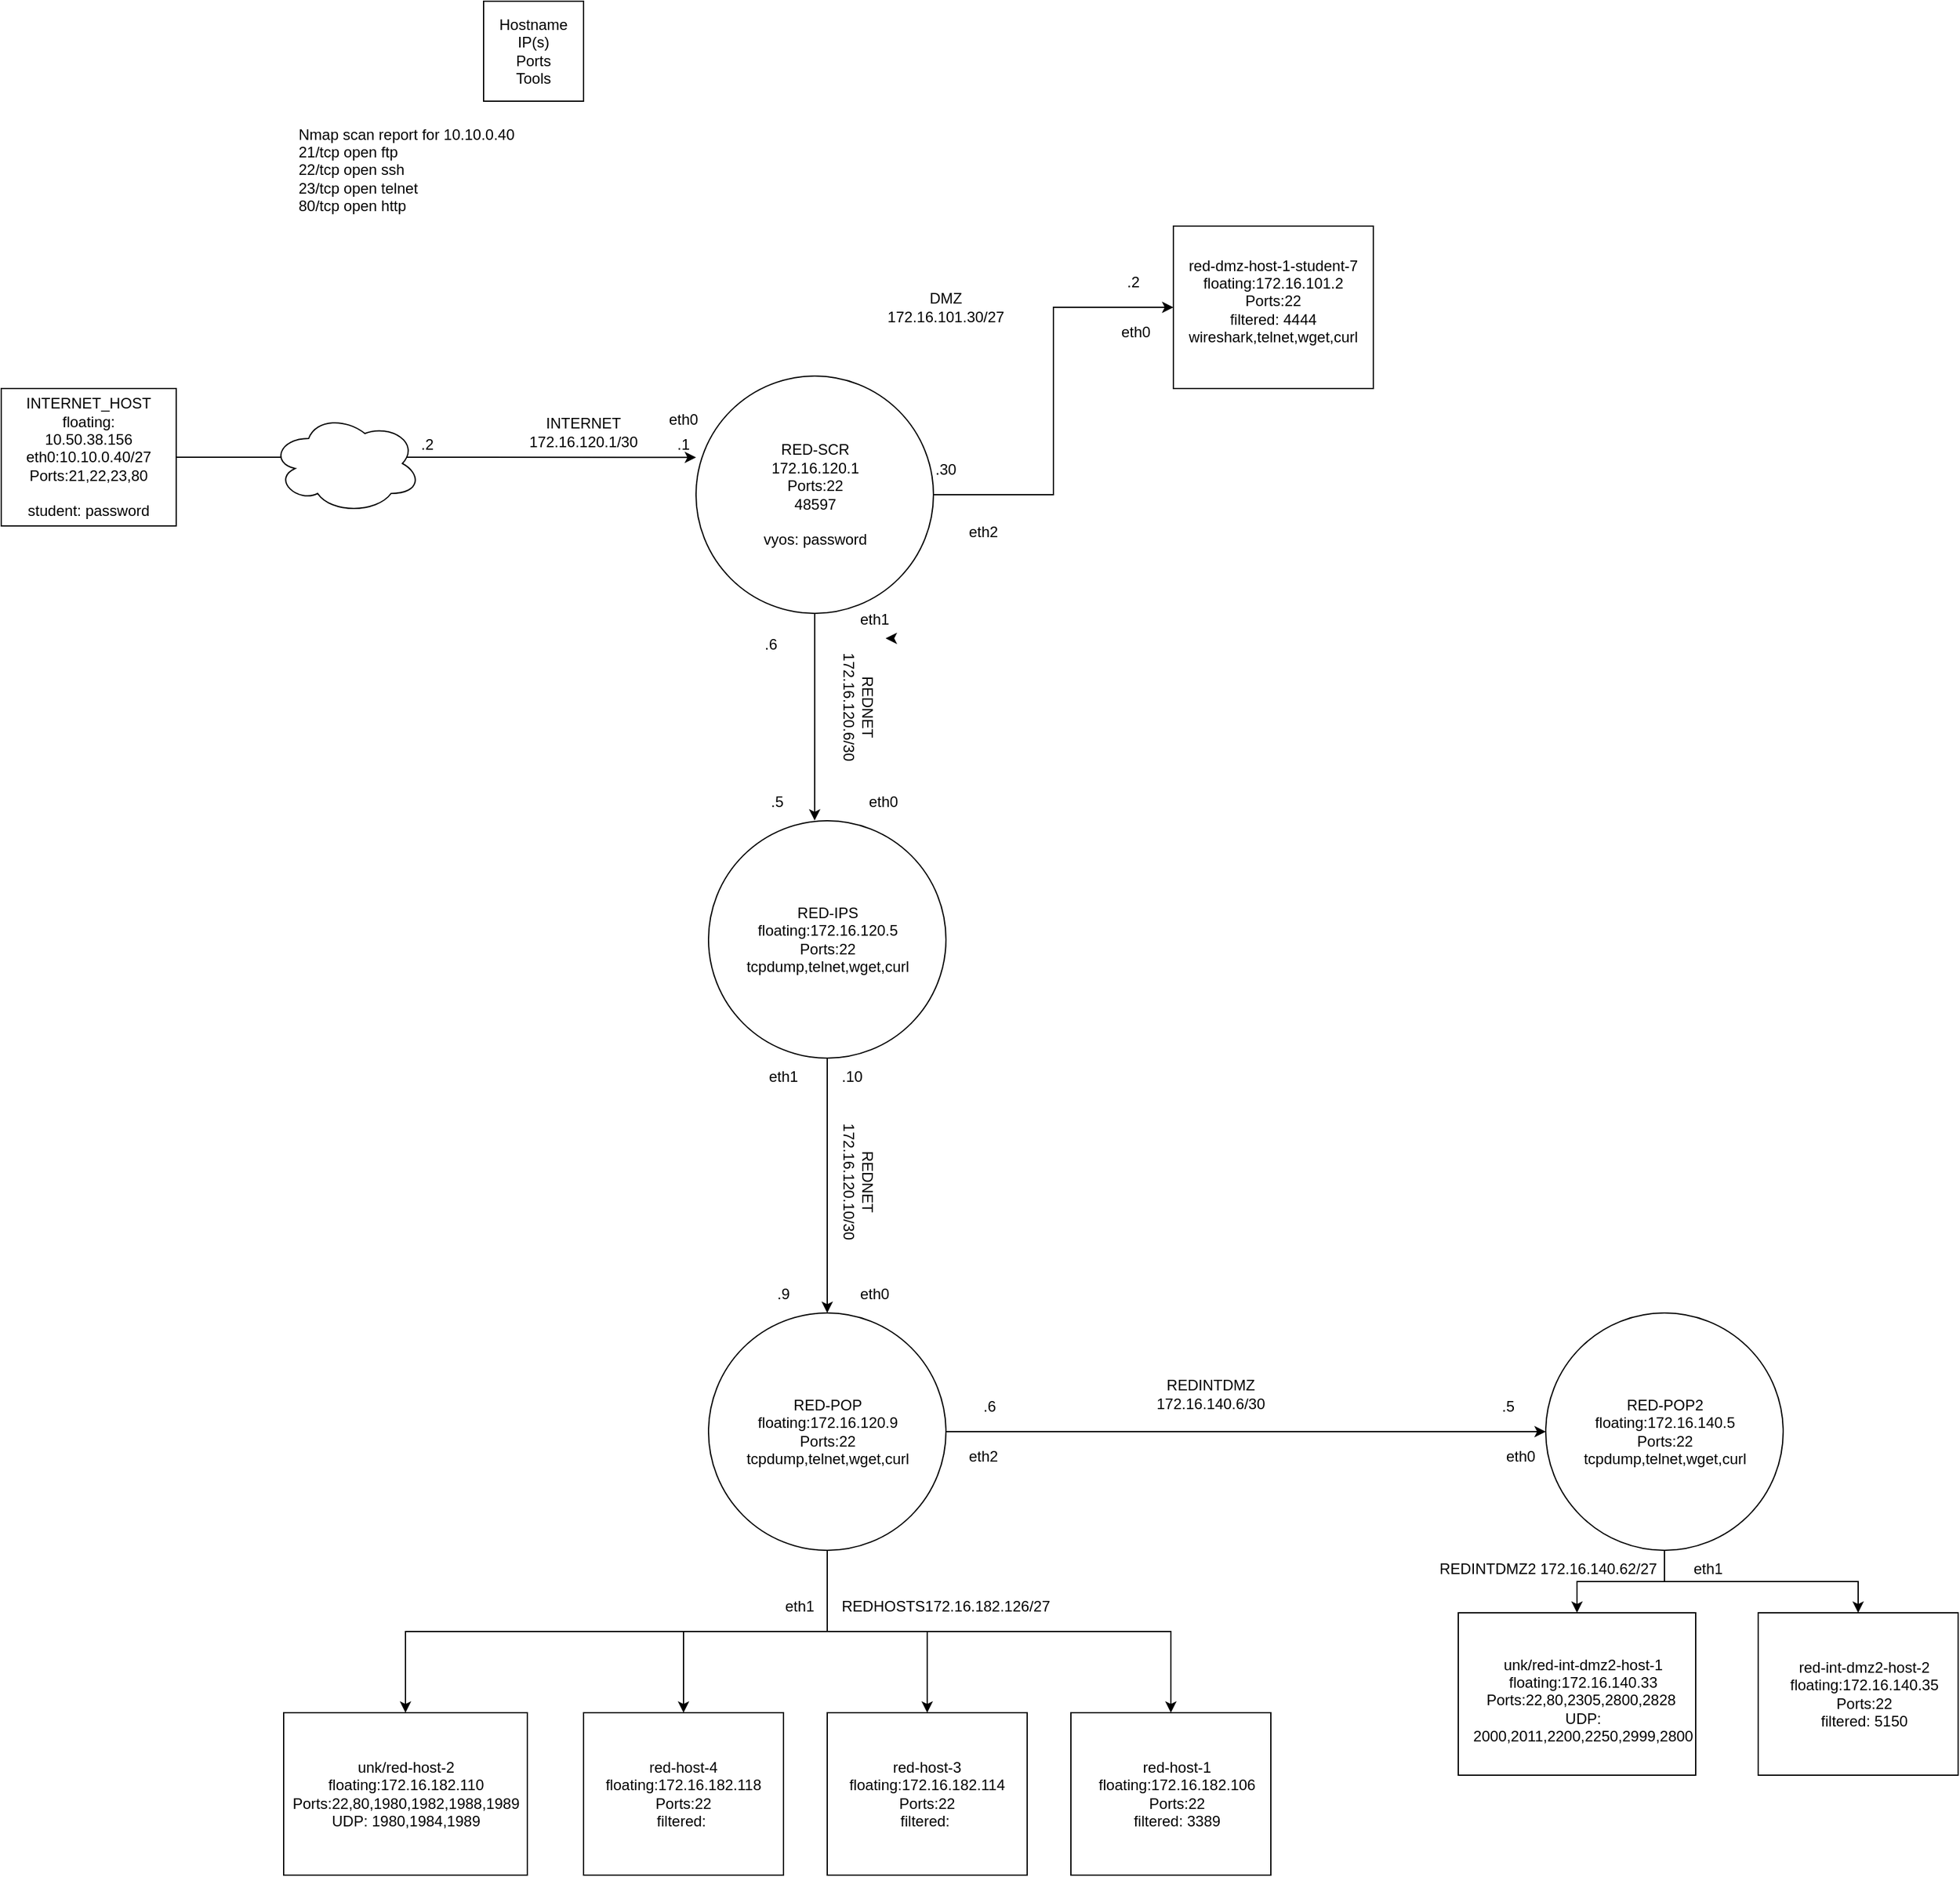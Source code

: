<mxfile version="21.2.9" type="github" pages="2">
  <diagram name="Page-1" id="II3oAv3QAPUns39J6fh4">
    <mxGraphModel dx="1762" dy="1207" grid="1" gridSize="10" guides="1" tooltips="1" connect="1" arrows="1" fold="1" page="0" pageScale="1" pageWidth="850" pageHeight="1100" math="0" shadow="0">
      <root>
        <mxCell id="0" />
        <mxCell id="1" parent="0" />
        <mxCell id="FpOgpomaCXOTA1-fPbon-28" style="edgeStyle=orthogonalEdgeStyle;rounded=0;orthogonalLoop=1;jettySize=auto;html=1;exitX=1;exitY=0.5;exitDx=0;exitDy=0;entryX=0;entryY=0.343;entryDx=0;entryDy=0;entryPerimeter=0;" parent="1" source="FpOgpomaCXOTA1-fPbon-1" target="FpOgpomaCXOTA1-fPbon-13" edge="1">
          <mxGeometry relative="1" as="geometry" />
        </mxCell>
        <mxCell id="FpOgpomaCXOTA1-fPbon-1" value="" style="rounded=0;whiteSpace=wrap;html=1;" parent="1" vertex="1">
          <mxGeometry x="-346" y="190" width="140" height="110" as="geometry" />
        </mxCell>
        <mxCell id="FpOgpomaCXOTA1-fPbon-2" value="INTERNET_HOST&lt;br&gt;floating: 10.50.38.156&lt;br&gt;eth0:10.10.0.40/27&lt;br&gt;Ports:21,22,23,80&lt;br&gt;&lt;br&gt;student: password" style="text;html=1;strokeColor=none;fillColor=none;align=center;verticalAlign=middle;whiteSpace=wrap;rounded=0;" parent="1" vertex="1">
          <mxGeometry x="-306" y="230" width="60" height="30" as="geometry" />
        </mxCell>
        <mxCell id="FpOgpomaCXOTA1-fPbon-4" value="Nmap scan report for 10.10.0.40&lt;br&gt;21/tcp open ftp&lt;br&gt;22/tcp open ssh&lt;br&gt;23/tcp open telnet&lt;br&gt;&lt;div style=&quot;&quot;&gt;&lt;span style=&quot;background-color: initial;&quot;&gt;80/tcp open http&lt;/span&gt;&lt;/div&gt;" style="text;html=1;strokeColor=none;fillColor=none;align=left;verticalAlign=middle;whiteSpace=wrap;rounded=0;" parent="1" vertex="1">
          <mxGeometry x="-110" y="-50" width="210" height="130" as="geometry" />
        </mxCell>
        <mxCell id="FpOgpomaCXOTA1-fPbon-8" style="edgeStyle=orthogonalEdgeStyle;rounded=0;orthogonalLoop=1;jettySize=auto;html=1;exitX=0;exitY=0.5;exitDx=0;exitDy=0;entryX=0;entryY=0.25;entryDx=0;entryDy=0;" parent="1" source="FpOgpomaCXOTA1-fPbon-6" target="FpOgpomaCXOTA1-fPbon-7" edge="1">
          <mxGeometry relative="1" as="geometry" />
        </mxCell>
        <mxCell id="FpOgpomaCXOTA1-fPbon-6" value="" style="whiteSpace=wrap;html=1;aspect=fixed;" parent="1" vertex="1">
          <mxGeometry x="40" y="-120" width="80" height="80" as="geometry" />
        </mxCell>
        <mxCell id="FpOgpomaCXOTA1-fPbon-7" value="Hostname&lt;br&gt;IP(s)&lt;br&gt;Ports&lt;br&gt;Tools" style="text;html=1;strokeColor=none;fillColor=none;align=center;verticalAlign=middle;whiteSpace=wrap;rounded=0;" parent="1" vertex="1">
          <mxGeometry x="50" y="-95" width="60" height="30" as="geometry" />
        </mxCell>
        <mxCell id="FpOgpomaCXOTA1-fPbon-17" style="edgeStyle=orthogonalEdgeStyle;rounded=0;orthogonalLoop=1;jettySize=auto;html=1;entryX=0;entryY=0.5;entryDx=0;entryDy=0;" parent="1" source="FpOgpomaCXOTA1-fPbon-13" target="FpOgpomaCXOTA1-fPbon-15" edge="1">
          <mxGeometry relative="1" as="geometry" />
        </mxCell>
        <mxCell id="FpOgpomaCXOTA1-fPbon-65" style="edgeStyle=orthogonalEdgeStyle;rounded=0;orthogonalLoop=1;jettySize=auto;html=1;entryX=0.447;entryY=-0.001;entryDx=0;entryDy=0;entryPerimeter=0;" parent="1" source="FpOgpomaCXOTA1-fPbon-13" target="FpOgpomaCXOTA1-fPbon-23" edge="1">
          <mxGeometry relative="1" as="geometry" />
        </mxCell>
        <mxCell id="FpOgpomaCXOTA1-fPbon-13" value="" style="ellipse;whiteSpace=wrap;html=1;aspect=fixed;" parent="1" vertex="1">
          <mxGeometry x="210" y="180" width="190" height="190" as="geometry" />
        </mxCell>
        <mxCell id="FpOgpomaCXOTA1-fPbon-14" value="RED-SCR&lt;br&gt;172.16.120.1&lt;br&gt;Ports:22&lt;br&gt;48597&lt;br&gt;&lt;br&gt;vyos: password" style="text;html=1;strokeColor=none;fillColor=none;align=center;verticalAlign=middle;whiteSpace=wrap;rounded=0;" parent="1" vertex="1">
          <mxGeometry x="262.5" y="225" width="85" height="100" as="geometry" />
        </mxCell>
        <mxCell id="FpOgpomaCXOTA1-fPbon-15" value="" style="rounded=0;whiteSpace=wrap;html=1;" parent="1" vertex="1">
          <mxGeometry x="592" y="60" width="160" height="130" as="geometry" />
        </mxCell>
        <mxCell id="FpOgpomaCXOTA1-fPbon-16" value="red-dmz-host-1-student-7&lt;br&gt;floating:172.16.101.2&lt;br&gt;Ports:22&lt;br&gt;filtered: 4444&lt;br&gt;wireshark,telnet,wget,curl" style="text;html=1;strokeColor=none;fillColor=none;align=center;verticalAlign=middle;whiteSpace=wrap;rounded=0;" parent="1" vertex="1">
          <mxGeometry x="637" y="100" width="70" height="40" as="geometry" />
        </mxCell>
        <mxCell id="FpOgpomaCXOTA1-fPbon-25" style="edgeStyle=orthogonalEdgeStyle;rounded=0;orthogonalLoop=1;jettySize=auto;html=1;exitX=0.5;exitY=1;exitDx=0;exitDy=0;" parent="1" source="FpOgpomaCXOTA1-fPbon-23" target="FpOgpomaCXOTA1-fPbon-26" edge="1">
          <mxGeometry relative="1" as="geometry">
            <mxPoint x="315" y="806" as="targetPoint" />
          </mxGeometry>
        </mxCell>
        <mxCell id="FpOgpomaCXOTA1-fPbon-23" value="" style="ellipse;whiteSpace=wrap;html=1;aspect=fixed;" parent="1" vertex="1">
          <mxGeometry x="220" y="536" width="190" height="190" as="geometry" />
        </mxCell>
        <mxCell id="FpOgpomaCXOTA1-fPbon-24" value="RED-IPS&lt;br&gt;floating:172.16.120.5&lt;br&gt;Ports:22&lt;br&gt;tcpdump,telnet,wget,curl" style="text;html=1;strokeColor=none;fillColor=none;align=center;verticalAlign=middle;whiteSpace=wrap;rounded=0;" parent="1" vertex="1">
          <mxGeometry x="272.5" y="581" width="85" height="100" as="geometry" />
        </mxCell>
        <mxCell id="FpOgpomaCXOTA1-fPbon-48" style="edgeStyle=orthogonalEdgeStyle;rounded=0;orthogonalLoop=1;jettySize=auto;html=1;exitX=1;exitY=0.5;exitDx=0;exitDy=0;entryX=0;entryY=0.5;entryDx=0;entryDy=0;" parent="1" source="FpOgpomaCXOTA1-fPbon-26" target="FpOgpomaCXOTA1-fPbon-49" edge="1">
          <mxGeometry relative="1" as="geometry">
            <mxPoint x="760" y="1025.211" as="targetPoint" />
          </mxGeometry>
        </mxCell>
        <mxCell id="FpOgpomaCXOTA1-fPbon-55" style="edgeStyle=orthogonalEdgeStyle;rounded=0;orthogonalLoop=1;jettySize=auto;html=1;exitX=0.5;exitY=1;exitDx=0;exitDy=0;entryX=0.5;entryY=0;entryDx=0;entryDy=0;" parent="1" source="FpOgpomaCXOTA1-fPbon-26" target="FpOgpomaCXOTA1-fPbon-31" edge="1">
          <mxGeometry relative="1" as="geometry" />
        </mxCell>
        <mxCell id="FpOgpomaCXOTA1-fPbon-56" style="edgeStyle=orthogonalEdgeStyle;rounded=0;orthogonalLoop=1;jettySize=auto;html=1;exitX=0.5;exitY=1;exitDx=0;exitDy=0;entryX=0.5;entryY=0;entryDx=0;entryDy=0;" parent="1" source="FpOgpomaCXOTA1-fPbon-26" target="FpOgpomaCXOTA1-fPbon-29" edge="1">
          <mxGeometry relative="1" as="geometry" />
        </mxCell>
        <mxCell id="FpOgpomaCXOTA1-fPbon-57" style="edgeStyle=orthogonalEdgeStyle;rounded=0;orthogonalLoop=1;jettySize=auto;html=1;exitX=0.5;exitY=1;exitDx=0;exitDy=0;entryX=0.5;entryY=0;entryDx=0;entryDy=0;" parent="1" source="FpOgpomaCXOTA1-fPbon-26" target="FpOgpomaCXOTA1-fPbon-33" edge="1">
          <mxGeometry relative="1" as="geometry" />
        </mxCell>
        <mxCell id="FpOgpomaCXOTA1-fPbon-58" style="edgeStyle=orthogonalEdgeStyle;rounded=0;orthogonalLoop=1;jettySize=auto;html=1;exitX=0.5;exitY=1;exitDx=0;exitDy=0;" parent="1" source="FpOgpomaCXOTA1-fPbon-26" target="FpOgpomaCXOTA1-fPbon-35" edge="1">
          <mxGeometry relative="1" as="geometry" />
        </mxCell>
        <mxCell id="FpOgpomaCXOTA1-fPbon-26" value="" style="ellipse;whiteSpace=wrap;html=1;aspect=fixed;" parent="1" vertex="1">
          <mxGeometry x="220" y="930" width="190" height="190" as="geometry" />
        </mxCell>
        <mxCell id="FpOgpomaCXOTA1-fPbon-27" value="RED-POP&lt;br&gt;floating:172.16.120.9&lt;br&gt;Ports:22&lt;br&gt;tcpdump,telnet,wget,curl" style="text;html=1;strokeColor=none;fillColor=none;align=center;verticalAlign=middle;whiteSpace=wrap;rounded=0;" parent="1" vertex="1">
          <mxGeometry x="272.5" y="975" width="85" height="100" as="geometry" />
        </mxCell>
        <mxCell id="FpOgpomaCXOTA1-fPbon-29" value="" style="rounded=0;whiteSpace=wrap;html=1;" parent="1" vertex="1">
          <mxGeometry x="-120" y="1250" width="195" height="130" as="geometry" />
        </mxCell>
        <mxCell id="FpOgpomaCXOTA1-fPbon-30" value="unk/red-host-2&lt;br&gt;floating:172.16.182.110&lt;br&gt;Ports:22,80,1980,1982,1988,1989&lt;br&gt;UDP: 1980,1984,1989" style="text;html=1;strokeColor=none;fillColor=none;align=center;verticalAlign=middle;whiteSpace=wrap;rounded=0;" parent="1" vertex="1">
          <mxGeometry x="-97.5" y="1265" width="150" height="100" as="geometry" />
        </mxCell>
        <mxCell id="FpOgpomaCXOTA1-fPbon-31" value="" style="rounded=0;whiteSpace=wrap;html=1;" parent="1" vertex="1">
          <mxGeometry x="120" y="1250" width="160" height="130" as="geometry" />
        </mxCell>
        <mxCell id="FpOgpomaCXOTA1-fPbon-33" value="" style="rounded=0;whiteSpace=wrap;html=1;" parent="1" vertex="1">
          <mxGeometry x="315" y="1250" width="160" height="130" as="geometry" />
        </mxCell>
        <mxCell id="FpOgpomaCXOTA1-fPbon-35" value="" style="rounded=0;whiteSpace=wrap;html=1;" parent="1" vertex="1">
          <mxGeometry x="510" y="1250" width="160" height="130" as="geometry" />
        </mxCell>
        <mxCell id="FpOgpomaCXOTA1-fPbon-38" value="red-host-4&lt;br&gt;floating:172.16.182.118&lt;br&gt;Ports:22&lt;br&gt;filtered:&amp;nbsp;" style="text;html=1;strokeColor=none;fillColor=none;align=center;verticalAlign=middle;whiteSpace=wrap;rounded=0;" parent="1" vertex="1">
          <mxGeometry x="155" y="1280" width="90" height="70" as="geometry" />
        </mxCell>
        <mxCell id="FpOgpomaCXOTA1-fPbon-39" value="red-host-3&lt;br&gt;floating:172.16.182.114&lt;br&gt;Ports:22&lt;br&gt;filtered:&amp;nbsp;" style="text;html=1;strokeColor=none;fillColor=none;align=center;verticalAlign=middle;whiteSpace=wrap;rounded=0;" parent="1" vertex="1">
          <mxGeometry x="350" y="1280" width="90" height="70" as="geometry" />
        </mxCell>
        <mxCell id="FpOgpomaCXOTA1-fPbon-40" value="red-host-1&lt;br&gt;floating:172.16.182.106&lt;br&gt;Ports:22&lt;br&gt;filtered: 3389" style="text;html=1;strokeColor=none;fillColor=none;align=center;verticalAlign=middle;whiteSpace=wrap;rounded=0;" parent="1" vertex="1">
          <mxGeometry x="550" y="1280" width="90" height="70" as="geometry" />
        </mxCell>
        <mxCell id="FpOgpomaCXOTA1-fPbon-63" style="edgeStyle=orthogonalEdgeStyle;rounded=0;orthogonalLoop=1;jettySize=auto;html=1;exitX=0.5;exitY=1;exitDx=0;exitDy=0;entryX=0.5;entryY=0;entryDx=0;entryDy=0;" parent="1" source="FpOgpomaCXOTA1-fPbon-49" target="FpOgpomaCXOTA1-fPbon-59" edge="1">
          <mxGeometry relative="1" as="geometry" />
        </mxCell>
        <mxCell id="FpOgpomaCXOTA1-fPbon-64" style="edgeStyle=orthogonalEdgeStyle;rounded=0;orthogonalLoop=1;jettySize=auto;html=1;exitX=0.5;exitY=1;exitDx=0;exitDy=0;" parent="1" source="FpOgpomaCXOTA1-fPbon-49" target="FpOgpomaCXOTA1-fPbon-61" edge="1">
          <mxGeometry relative="1" as="geometry" />
        </mxCell>
        <mxCell id="FpOgpomaCXOTA1-fPbon-49" value="" style="ellipse;whiteSpace=wrap;html=1;aspect=fixed;" parent="1" vertex="1">
          <mxGeometry x="890" y="930" width="190" height="190" as="geometry" />
        </mxCell>
        <mxCell id="FpOgpomaCXOTA1-fPbon-50" value="RED-POP2&lt;br&gt;floating:172.16.140.5&lt;br&gt;Ports:22&lt;br&gt;tcpdump,telnet,wget,curl" style="text;html=1;strokeColor=none;fillColor=none;align=center;verticalAlign=middle;whiteSpace=wrap;rounded=0;" parent="1" vertex="1">
          <mxGeometry x="942.5" y="975" width="85" height="100" as="geometry" />
        </mxCell>
        <mxCell id="FpOgpomaCXOTA1-fPbon-59" value="" style="rounded=0;whiteSpace=wrap;html=1;" parent="1" vertex="1">
          <mxGeometry x="820" y="1170" width="190" height="130" as="geometry" />
        </mxCell>
        <mxCell id="FpOgpomaCXOTA1-fPbon-60" value="unk/red-int-dmz2-host-1&lt;br&gt;floating:172.16.140.33&lt;br&gt;Ports:22,80,2305,2800,2828&amp;nbsp;&lt;br&gt;UDP: 2000,2011,2200,2250,2999,2800" style="text;html=1;strokeColor=none;fillColor=none;align=center;verticalAlign=middle;whiteSpace=wrap;rounded=0;" parent="1" vertex="1">
          <mxGeometry x="870" y="1200" width="100" height="80" as="geometry" />
        </mxCell>
        <mxCell id="FpOgpomaCXOTA1-fPbon-61" value="" style="rounded=0;whiteSpace=wrap;html=1;" parent="1" vertex="1">
          <mxGeometry x="1060" y="1170" width="160" height="130" as="geometry" />
        </mxCell>
        <mxCell id="FpOgpomaCXOTA1-fPbon-62" value="red-int-dmz2-host-2&lt;br&gt;floating:172.16.140.35&lt;br&gt;Ports:22&lt;br&gt;filtered: 5150" style="text;html=1;strokeColor=none;fillColor=none;align=center;verticalAlign=middle;whiteSpace=wrap;rounded=0;" parent="1" vertex="1">
          <mxGeometry x="1100" y="1200" width="90" height="70" as="geometry" />
        </mxCell>
        <mxCell id="FpOgpomaCXOTA1-fPbon-67" value="INTERNET&lt;br&gt;172.16.120.1/30" style="text;html=1;strokeColor=none;fillColor=none;align=center;verticalAlign=middle;whiteSpace=wrap;rounded=0;" parent="1" vertex="1">
          <mxGeometry x="90" y="210" width="60" height="30" as="geometry" />
        </mxCell>
        <mxCell id="FpOgpomaCXOTA1-fPbon-68" value="REDNET&lt;br&gt;172.16.120.6/30" style="text;html=1;strokeColor=none;fillColor=none;align=center;verticalAlign=middle;whiteSpace=wrap;rounded=0;rotation=90;" parent="1" vertex="1">
          <mxGeometry x="310" y="430" width="60" height="30" as="geometry" />
        </mxCell>
        <mxCell id="FpOgpomaCXOTA1-fPbon-69" value="eth0" style="text;html=1;strokeColor=none;fillColor=none;align=center;verticalAlign=middle;whiteSpace=wrap;rounded=0;" parent="1" vertex="1">
          <mxGeometry x="170" y="200" width="60" height="30" as="geometry" />
        </mxCell>
        <mxCell id="FpOgpomaCXOTA1-fPbon-70" value="eth1" style="text;html=1;strokeColor=none;fillColor=none;align=center;verticalAlign=middle;whiteSpace=wrap;rounded=0;rotation=0;" parent="1" vertex="1">
          <mxGeometry x="322.5" y="360" width="60" height="30" as="geometry" />
        </mxCell>
        <mxCell id="FpOgpomaCXOTA1-fPbon-71" value="eth0" style="text;html=1;strokeColor=none;fillColor=none;align=center;verticalAlign=middle;whiteSpace=wrap;rounded=0;" parent="1" vertex="1">
          <mxGeometry x="330" y="506" width="60" height="30" as="geometry" />
        </mxCell>
        <mxCell id="FpOgpomaCXOTA1-fPbon-72" value=".2" style="text;html=1;strokeColor=none;fillColor=none;align=center;verticalAlign=middle;whiteSpace=wrap;rounded=0;" parent="1" vertex="1">
          <mxGeometry x="530" y="90" width="60" height="30" as="geometry" />
        </mxCell>
        <mxCell id="FpOgpomaCXOTA1-fPbon-73" value=".5" style="text;html=1;strokeColor=none;fillColor=none;align=center;verticalAlign=middle;whiteSpace=wrap;rounded=0;" parent="1" vertex="1">
          <mxGeometry x="830" y="990" width="60" height="30" as="geometry" />
        </mxCell>
        <mxCell id="FpOgpomaCXOTA1-fPbon-74" style="edgeStyle=orthogonalEdgeStyle;rounded=0;orthogonalLoop=1;jettySize=auto;html=1;exitX=0.75;exitY=1;exitDx=0;exitDy=0;entryX=0.653;entryY=1.016;entryDx=0;entryDy=0;entryPerimeter=0;" parent="1" source="FpOgpomaCXOTA1-fPbon-70" target="FpOgpomaCXOTA1-fPbon-70" edge="1">
          <mxGeometry relative="1" as="geometry" />
        </mxCell>
        <mxCell id="FpOgpomaCXOTA1-fPbon-75" value="eth1" style="text;html=1;strokeColor=none;fillColor=none;align=center;verticalAlign=middle;whiteSpace=wrap;rounded=0;rotation=0;" parent="1" vertex="1">
          <mxGeometry x="250" y="726" width="60" height="30" as="geometry" />
        </mxCell>
        <mxCell id="FpOgpomaCXOTA1-fPbon-76" value="eth0" style="text;html=1;strokeColor=none;fillColor=none;align=center;verticalAlign=middle;whiteSpace=wrap;rounded=0;" parent="1" vertex="1">
          <mxGeometry x="322.5" y="900" width="60" height="30" as="geometry" />
        </mxCell>
        <mxCell id="FpOgpomaCXOTA1-fPbon-77" value="eth1" style="text;html=1;strokeColor=none;fillColor=none;align=center;verticalAlign=middle;whiteSpace=wrap;rounded=0;rotation=0;" parent="1" vertex="1">
          <mxGeometry x="262.5" y="1150" width="60" height="30" as="geometry" />
        </mxCell>
        <mxCell id="FpOgpomaCXOTA1-fPbon-78" value="eth2" style="text;html=1;strokeColor=none;fillColor=none;align=center;verticalAlign=middle;whiteSpace=wrap;rounded=0;rotation=0;" parent="1" vertex="1">
          <mxGeometry x="410" y="1030" width="60" height="30" as="geometry" />
        </mxCell>
        <mxCell id="FpOgpomaCXOTA1-fPbon-79" value="eth0" style="text;html=1;strokeColor=none;fillColor=none;align=center;verticalAlign=middle;whiteSpace=wrap;rounded=0;rotation=0;" parent="1" vertex="1">
          <mxGeometry x="840" y="1030" width="60" height="30" as="geometry" />
        </mxCell>
        <mxCell id="FpOgpomaCXOTA1-fPbon-81" value="eth1" style="text;html=1;strokeColor=none;fillColor=none;align=center;verticalAlign=middle;whiteSpace=wrap;rounded=0;rotation=0;" parent="1" vertex="1">
          <mxGeometry x="990" y="1120" width="60" height="30" as="geometry" />
        </mxCell>
        <mxCell id="FpOgpomaCXOTA1-fPbon-82" value=".9" style="text;html=1;strokeColor=none;fillColor=none;align=center;verticalAlign=middle;whiteSpace=wrap;rounded=0;" parent="1" vertex="1">
          <mxGeometry x="250" y="900" width="60" height="30" as="geometry" />
        </mxCell>
        <mxCell id="FpOgpomaCXOTA1-fPbon-83" value=".10" style="text;html=1;strokeColor=none;fillColor=none;align=center;verticalAlign=middle;whiteSpace=wrap;rounded=0;" parent="1" vertex="1">
          <mxGeometry x="305" y="726" width="60" height="30" as="geometry" />
        </mxCell>
        <mxCell id="FpOgpomaCXOTA1-fPbon-85" value="eth0" style="text;html=1;strokeColor=none;fillColor=none;align=center;verticalAlign=middle;whiteSpace=wrap;rounded=0;" parent="1" vertex="1">
          <mxGeometry x="532" y="130" width="60" height="30" as="geometry" />
        </mxCell>
        <mxCell id="FpOgpomaCXOTA1-fPbon-86" value="" style="ellipse;shape=cloud;whiteSpace=wrap;html=1;" parent="1" vertex="1">
          <mxGeometry x="-130" y="210" width="120" height="80" as="geometry" />
        </mxCell>
        <mxCell id="FpOgpomaCXOTA1-fPbon-87" value=".2" style="text;html=1;strokeColor=none;fillColor=none;align=center;verticalAlign=middle;whiteSpace=wrap;rounded=0;" parent="1" vertex="1">
          <mxGeometry x="-35" y="220" width="60" height="30" as="geometry" />
        </mxCell>
        <mxCell id="FpOgpomaCXOTA1-fPbon-88" value=".1" style="text;html=1;strokeColor=none;fillColor=none;align=center;verticalAlign=middle;whiteSpace=wrap;rounded=0;" parent="1" vertex="1">
          <mxGeometry x="170" y="220" width="60" height="30" as="geometry" />
        </mxCell>
        <mxCell id="FpOgpomaCXOTA1-fPbon-89" value=".30" style="text;html=1;strokeColor=none;fillColor=none;align=center;verticalAlign=middle;whiteSpace=wrap;rounded=0;" parent="1" vertex="1">
          <mxGeometry x="380" y="240" width="60" height="30" as="geometry" />
        </mxCell>
        <mxCell id="FpOgpomaCXOTA1-fPbon-90" value="eth2" style="text;html=1;strokeColor=none;fillColor=none;align=center;verticalAlign=middle;whiteSpace=wrap;rounded=0;" parent="1" vertex="1">
          <mxGeometry x="410" y="290" width="60" height="30" as="geometry" />
        </mxCell>
        <mxCell id="cvdZQVsu5iVGu8N2M7q9-1" value="DMZ&lt;br&gt;172.16.101.30/27" style="text;html=1;strokeColor=none;fillColor=none;align=center;verticalAlign=middle;whiteSpace=wrap;rounded=0;" vertex="1" parent="1">
          <mxGeometry x="380" y="110" width="60" height="30" as="geometry" />
        </mxCell>
        <mxCell id="cvdZQVsu5iVGu8N2M7q9-3" value=".6" style="text;html=1;strokeColor=none;fillColor=none;align=center;verticalAlign=middle;whiteSpace=wrap;rounded=0;" vertex="1" parent="1">
          <mxGeometry x="240" y="380" width="60" height="30" as="geometry" />
        </mxCell>
        <mxCell id="cvdZQVsu5iVGu8N2M7q9-4" value=".5" style="text;html=1;strokeColor=none;fillColor=none;align=center;verticalAlign=middle;whiteSpace=wrap;rounded=0;" vertex="1" parent="1">
          <mxGeometry x="245" y="506" width="60" height="30" as="geometry" />
        </mxCell>
        <mxCell id="cvdZQVsu5iVGu8N2M7q9-5" value="REDNET&lt;br&gt;172.16.120.10/30" style="text;html=1;strokeColor=none;fillColor=none;align=center;verticalAlign=middle;whiteSpace=wrap;rounded=0;rotation=90;" vertex="1" parent="1">
          <mxGeometry x="310" y="810" width="60" height="30" as="geometry" />
        </mxCell>
        <mxCell id="cvdZQVsu5iVGu8N2M7q9-6" value="REDINTDMZ&lt;br&gt;172.16.140.6/30" style="text;html=1;strokeColor=none;fillColor=none;align=center;verticalAlign=middle;whiteSpace=wrap;rounded=0;rotation=0;" vertex="1" parent="1">
          <mxGeometry x="592" y="980" width="60" height="30" as="geometry" />
        </mxCell>
        <mxCell id="cvdZQVsu5iVGu8N2M7q9-7" value="REDINTDMZ2 172.16.140.62/27" style="text;html=1;strokeColor=none;fillColor=none;align=center;verticalAlign=middle;whiteSpace=wrap;rounded=0;rotation=0;" vertex="1" parent="1">
          <mxGeometry x="752" y="1120" width="280" height="30" as="geometry" />
        </mxCell>
        <mxCell id="cvdZQVsu5iVGu8N2M7q9-8" value=".6" style="text;html=1;strokeColor=none;fillColor=none;align=center;verticalAlign=middle;whiteSpace=wrap;rounded=0;" vertex="1" parent="1">
          <mxGeometry x="415" y="990" width="60" height="30" as="geometry" />
        </mxCell>
        <mxCell id="cvdZQVsu5iVGu8N2M7q9-9" value="REDHOSTS172.16.182.126/27" style="text;html=1;strokeColor=none;fillColor=none;align=center;verticalAlign=middle;whiteSpace=wrap;rounded=0;rotation=0;" vertex="1" parent="1">
          <mxGeometry x="380" y="1150" width="60" height="30" as="geometry" />
        </mxCell>
      </root>
    </mxGraphModel>
  </diagram>
  <diagram id="JUSlH1sOG3cYya9sfMNP" name="Page-2">
    <mxGraphModel dx="1913" dy="1297" grid="1" gridSize="10" guides="1" tooltips="1" connect="1" arrows="1" fold="1" page="0" pageScale="1" pageWidth="850" pageHeight="1100" math="0" shadow="0">
      <root>
        <mxCell id="0" />
        <mxCell id="1" parent="0" />
        <mxCell id="6oEMYdmE3MCEvlT1JnmV-14" style="edgeStyle=orthogonalEdgeStyle;rounded=0;orthogonalLoop=1;jettySize=auto;html=1;exitX=1;exitY=0.5;exitDx=0;exitDy=0;" edge="1" parent="1" source="6oEMYdmE3MCEvlT1JnmV-1" target="6oEMYdmE3MCEvlT1JnmV-5">
          <mxGeometry relative="1" as="geometry">
            <Array as="points">
              <mxPoint x="120" y="450" />
              <mxPoint x="120" y="780" />
              <mxPoint x="250" y="780" />
            </Array>
          </mxGeometry>
        </mxCell>
        <mxCell id="6oEMYdmE3MCEvlT1JnmV-16" style="edgeStyle=orthogonalEdgeStyle;rounded=0;orthogonalLoop=1;jettySize=auto;html=1;exitX=1;exitY=0.5;exitDx=0;exitDy=0;entryX=0;entryY=0.5;entryDx=0;entryDy=0;" edge="1" parent="1" source="6oEMYdmE3MCEvlT1JnmV-1" target="6oEMYdmE3MCEvlT1JnmV-6">
          <mxGeometry relative="1" as="geometry">
            <Array as="points">
              <mxPoint x="120" y="450" />
              <mxPoint x="120" y="375" />
            </Array>
          </mxGeometry>
        </mxCell>
        <mxCell id="6oEMYdmE3MCEvlT1JnmV-1" value="" style="whiteSpace=wrap;html=1;aspect=fixed;" vertex="1" parent="1">
          <mxGeometry x="-60" y="390" width="120" height="120" as="geometry" />
        </mxCell>
        <mxCell id="6oEMYdmE3MCEvlT1JnmV-2" value="INTERNET_HOST&lt;br&gt;10.50.38.156&lt;br&gt;sutudent:password" style="text;html=1;strokeColor=none;fillColor=none;align=center;verticalAlign=middle;whiteSpace=wrap;rounded=0;" vertex="1" parent="1">
          <mxGeometry x="-30" y="430" width="60" height="30" as="geometry" />
        </mxCell>
        <mxCell id="6oEMYdmE3MCEvlT1JnmV-3" value="" style="endArrow=none;dashed=1;html=1;dashPattern=1 3;strokeWidth=2;rounded=0;" edge="1" parent="1">
          <mxGeometry width="50" height="50" relative="1" as="geometry">
            <mxPoint x="120" y="1000" as="sourcePoint" />
            <mxPoint x="120" y="-50" as="targetPoint" />
          </mxGeometry>
        </mxCell>
        <mxCell id="6oEMYdmE3MCEvlT1JnmV-4" value="" style="whiteSpace=wrap;html=1;aspect=fixed;" vertex="1" parent="1">
          <mxGeometry x="190" y="315" width="120" height="120" as="geometry" />
        </mxCell>
        <mxCell id="6oEMYdmE3MCEvlT1JnmV-5" value="" style="whiteSpace=wrap;html=1;aspect=fixed;" vertex="1" parent="1">
          <mxGeometry x="217.5" y="720" width="120" height="120" as="geometry" />
        </mxCell>
        <mxCell id="6oEMYdmE3MCEvlT1JnmV-19" style="edgeStyle=orthogonalEdgeStyle;rounded=0;orthogonalLoop=1;jettySize=auto;html=1;exitX=1;exitY=0.5;exitDx=0;exitDy=0;" edge="1" parent="1" source="6oEMYdmE3MCEvlT1JnmV-4">
          <mxGeometry relative="1" as="geometry">
            <mxPoint x="480" y="375" as="targetPoint" />
          </mxGeometry>
        </mxCell>
        <mxCell id="6oEMYdmE3MCEvlT1JnmV-6" value="T3 (Atropia)&lt;br&gt;10.50.33.33&lt;br&gt;22" style="text;html=1;strokeColor=none;fillColor=none;align=center;verticalAlign=middle;whiteSpace=wrap;rounded=0;" vertex="1" parent="1">
          <mxGeometry x="192.5" y="360" width="110" height="30" as="geometry" />
        </mxCell>
        <mxCell id="6oEMYdmE3MCEvlT1JnmV-31" style="edgeStyle=orthogonalEdgeStyle;rounded=0;orthogonalLoop=1;jettySize=auto;html=1;entryX=-0.03;entryY=0.423;entryDx=0;entryDy=0;entryPerimeter=0;exitX=0.983;exitY=0.449;exitDx=0;exitDy=0;exitPerimeter=0;" edge="1" parent="1" source="6oEMYdmE3MCEvlT1JnmV-5" target="6oEMYdmE3MCEvlT1JnmV-29">
          <mxGeometry relative="1" as="geometry">
            <mxPoint x="340" y="770" as="sourcePoint" />
            <mxPoint x="470" y="774" as="targetPoint" />
          </mxGeometry>
        </mxCell>
        <mxCell id="6oEMYdmE3MCEvlT1JnmV-8" value="T4 (Pineland)&lt;br&gt;10.50.22.92&lt;br&gt;23" style="text;html=1;strokeColor=none;fillColor=none;align=center;verticalAlign=middle;whiteSpace=wrap;rounded=0;" vertex="1" parent="1">
          <mxGeometry x="227.5" y="765" width="100" height="30" as="geometry" />
        </mxCell>
        <mxCell id="6oEMYdmE3MCEvlT1JnmV-18" value="net3_student7:password7" style="text;html=1;strokeColor=none;fillColor=none;align=center;verticalAlign=middle;whiteSpace=wrap;rounded=0;" vertex="1" parent="1">
          <mxGeometry x="217.5" y="210" width="60" height="30" as="geometry" />
        </mxCell>
        <mxCell id="6oEMYdmE3MCEvlT1JnmV-20" value="" style="whiteSpace=wrap;html=1;aspect=fixed;" vertex="1" parent="1">
          <mxGeometry x="622.5" y="435" width="120" height="120" as="geometry" />
        </mxCell>
        <mxCell id="6oEMYdmE3MCEvlT1JnmV-21" value="Victoria&#39;s HTTP/FTP server&lt;br&gt;10.3.0.27&lt;br&gt;80" style="text;html=1;strokeColor=none;fillColor=none;align=center;verticalAlign=middle;whiteSpace=wrap;rounded=0;" vertex="1" parent="1">
          <mxGeometry x="625" y="480" width="110" height="30" as="geometry" />
        </mxCell>
        <mxCell id="6oEMYdmE3MCEvlT1JnmV-26" value="Victoria&#39;s HTTP server&lt;br&gt;10.3.0.27&lt;br&gt;80" style="text;html=1;strokeColor=none;fillColor=none;align=center;verticalAlign=middle;whiteSpace=wrap;rounded=0;" vertex="1" parent="1">
          <mxGeometry x="620" y="230" width="110" height="30" as="geometry" />
        </mxCell>
        <mxCell id="6oEMYdmE3MCEvlT1JnmV-27" value="" style="whiteSpace=wrap;html=1;aspect=fixed;" vertex="1" parent="1">
          <mxGeometry x="620" y="195" width="120" height="120" as="geometry" />
        </mxCell>
        <mxCell id="6oEMYdmE3MCEvlT1JnmV-28" value="Cortina&#39;s FTP/HTTP&lt;br&gt;&amp;nbsp;server&lt;br&gt;10.3.0.1&lt;br&gt;80,21" style="text;html=1;strokeColor=none;fillColor=none;align=center;verticalAlign=middle;whiteSpace=wrap;rounded=0;" vertex="1" parent="1">
          <mxGeometry x="622.5" y="240" width="110" height="30" as="geometry" />
        </mxCell>
        <mxCell id="6oEMYdmE3MCEvlT1JnmV-29" value="" style="whiteSpace=wrap;html=1;aspect=fixed;" vertex="1" parent="1">
          <mxGeometry x="730" y="724" width="120" height="120" as="geometry" />
        </mxCell>
        <mxCell id="6oEMYdmE3MCEvlT1JnmV-30" value="Mohammad&#39;s web and ftp server&lt;br&gt;10.2.0.2&lt;br&gt;80,21" style="text;html=1;strokeColor=none;fillColor=none;align=center;verticalAlign=middle;whiteSpace=wrap;rounded=0;" vertex="1" parent="1">
          <mxGeometry x="740" y="769" width="110" height="30" as="geometry" />
        </mxCell>
        <mxCell id="6oEMYdmE3MCEvlT1JnmV-44" style="edgeStyle=orthogonalEdgeStyle;rounded=0;orthogonalLoop=1;jettySize=auto;html=1;exitX=0.5;exitY=1;exitDx=0;exitDy=0;entryX=0.5;entryY=0;entryDx=0;entryDy=0;" edge="1" parent="1" source="6oEMYdmE3MCEvlT1JnmV-32" target="6oEMYdmE3MCEvlT1JnmV-46">
          <mxGeometry relative="1" as="geometry">
            <mxPoint x="520.333" y="920" as="targetPoint" />
          </mxGeometry>
        </mxCell>
        <mxCell id="6oEMYdmE3MCEvlT1JnmV-32" value="" style="ellipse;whiteSpace=wrap;html=1;aspect=fixed;" vertex="1" parent="1">
          <mxGeometry x="480" y="734" width="80" height="80" as="geometry" />
        </mxCell>
        <mxCell id="6oEMYdmE3MCEvlT1JnmV-33" value="10.2.0.0/25" style="text;html=1;strokeColor=none;fillColor=none;align=center;verticalAlign=middle;whiteSpace=wrap;rounded=0;" vertex="1" parent="1">
          <mxGeometry x="490" y="759" width="60" height="30" as="geometry" />
        </mxCell>
        <mxCell id="6oEMYdmE3MCEvlT1JnmV-41" style="edgeStyle=orthogonalEdgeStyle;rounded=0;orthogonalLoop=1;jettySize=auto;html=1;exitX=1;exitY=0.5;exitDx=0;exitDy=0;" edge="1" parent="1" source="6oEMYdmE3MCEvlT1JnmV-35" target="6oEMYdmE3MCEvlT1JnmV-20">
          <mxGeometry relative="1" as="geometry" />
        </mxCell>
        <mxCell id="6oEMYdmE3MCEvlT1JnmV-43" style="edgeStyle=orthogonalEdgeStyle;rounded=0;orthogonalLoop=1;jettySize=auto;html=1;exitX=1;exitY=0.5;exitDx=0;exitDy=0;entryX=0.514;entryY=1.007;entryDx=0;entryDy=0;entryPerimeter=0;" edge="1" parent="1">
          <mxGeometry relative="1" as="geometry">
            <mxPoint x="681.68" y="315.84" as="targetPoint" />
            <mxPoint x="544.5" y="375" as="sourcePoint" />
          </mxGeometry>
        </mxCell>
        <mxCell id="6oEMYdmE3MCEvlT1JnmV-35" value="" style="ellipse;whiteSpace=wrap;html=1;aspect=fixed;" vertex="1" parent="1">
          <mxGeometry x="462.5" y="335" width="80" height="80" as="geometry" />
        </mxCell>
        <mxCell id="6oEMYdmE3MCEvlT1JnmV-36" value="10.3.0.0/24" style="text;html=1;strokeColor=none;fillColor=none;align=center;verticalAlign=middle;whiteSpace=wrap;rounded=0;" vertex="1" parent="1">
          <mxGeometry x="472.5" y="360" width="60" height="30" as="geometry" />
        </mxCell>
        <mxCell id="6oEMYdmE3MCEvlT1JnmV-46" value="" style="whiteSpace=wrap;html=1;aspect=fixed;" vertex="1" parent="1">
          <mxGeometry x="480" y="1162" width="80" height="80" as="geometry" />
        </mxCell>
        <mxCell id="6oEMYdmE3MCEvlT1JnmV-47" value="10.4.0.1" style="text;html=1;strokeColor=none;fillColor=none;align=center;verticalAlign=middle;whiteSpace=wrap;rounded=0;" vertex="1" parent="1">
          <mxGeometry x="490" y="1187" width="60" height="30" as="geometry" />
        </mxCell>
        <mxCell id="6oEMYdmE3MCEvlT1JnmV-48" value="" style="whiteSpace=wrap;html=1;aspect=fixed;" vertex="1" parent="1">
          <mxGeometry x="359" y="1483" width="80" height="80" as="geometry" />
        </mxCell>
        <mxCell id="6oEMYdmE3MCEvlT1JnmV-50" value="mojave ftp/http&lt;br&gt;10.5.0.1" style="text;html=1;strokeColor=none;fillColor=none;align=center;verticalAlign=middle;whiteSpace=wrap;rounded=0;" vertex="1" parent="1">
          <mxGeometry x="369" y="1503" width="60" height="30" as="geometry" />
        </mxCell>
        <mxCell id="6oEMYdmE3MCEvlT1JnmV-60" style="edgeStyle=orthogonalEdgeStyle;rounded=0;orthogonalLoop=1;jettySize=auto;html=1;exitX=0.5;exitY=1;exitDx=0;exitDy=0;entryX=0.5;entryY=0;entryDx=0;entryDy=0;" edge="1" parent="1" source="6oEMYdmE3MCEvlT1JnmV-51" target="6oEMYdmE3MCEvlT1JnmV-58">
          <mxGeometry relative="1" as="geometry" />
        </mxCell>
        <mxCell id="6oEMYdmE3MCEvlT1JnmV-61" style="edgeStyle=orthogonalEdgeStyle;rounded=0;orthogonalLoop=1;jettySize=auto;html=1;exitX=0.5;exitY=1;exitDx=0;exitDy=0;entryX=0.5;entryY=0;entryDx=0;entryDy=0;" edge="1" parent="1" source="6oEMYdmE3MCEvlT1JnmV-51" target="6oEMYdmE3MCEvlT1JnmV-48">
          <mxGeometry relative="1" as="geometry" />
        </mxCell>
        <mxCell id="6oEMYdmE3MCEvlT1JnmV-51" value="" style="ellipse;whiteSpace=wrap;html=1;aspect=fixed;" vertex="1" parent="1">
          <mxGeometry x="480" y="1293" width="80" height="80" as="geometry" />
        </mxCell>
        <mxCell id="6oEMYdmE3MCEvlT1JnmV-52" value="10.5.0.0/24" style="text;html=1;strokeColor=none;fillColor=none;align=center;verticalAlign=middle;whiteSpace=wrap;rounded=0;" vertex="1" parent="1">
          <mxGeometry x="490" y="1318" width="60" height="30" as="geometry" />
        </mxCell>
        <mxCell id="6oEMYdmE3MCEvlT1JnmV-53" value="" style="ellipse;whiteSpace=wrap;html=1;aspect=fixed;" vertex="1" parent="1">
          <mxGeometry x="480" y="1053" width="80" height="80" as="geometry" />
        </mxCell>
        <mxCell id="6oEMYdmE3MCEvlT1JnmV-54" value="10.4.0.0/24" style="text;html=1;strokeColor=none;fillColor=none;align=center;verticalAlign=middle;whiteSpace=wrap;rounded=0;" vertex="1" parent="1">
          <mxGeometry x="490" y="1083" width="60" height="30" as="geometry" />
        </mxCell>
        <mxCell id="6oEMYdmE3MCEvlT1JnmV-56" value="" style="whiteSpace=wrap;html=1;aspect=fixed;" vertex="1" parent="1">
          <mxGeometry x="460" y="870" width="120" height="120" as="geometry" />
        </mxCell>
        <mxCell id="6oEMYdmE3MCEvlT1JnmV-57" value="antica pivot point &lt;br&gt;10.2.0.3" style="text;html=1;strokeColor=none;fillColor=none;align=center;verticalAlign=middle;whiteSpace=wrap;rounded=0;" vertex="1" parent="1">
          <mxGeometry x="468" y="915" width="110" height="30" as="geometry" />
        </mxCell>
        <mxCell id="6oEMYdmE3MCEvlT1JnmV-58" value="" style="whiteSpace=wrap;html=1;aspect=fixed;" vertex="1" parent="1">
          <mxGeometry x="602" y="1483" width="80" height="80" as="geometry" />
        </mxCell>
        <mxCell id="6oEMYdmE3MCEvlT1JnmV-59" value="parumphia ftp/http&lt;br&gt;10.5.0.57" style="text;html=1;strokeColor=none;fillColor=none;align=center;verticalAlign=middle;whiteSpace=wrap;rounded=0;" vertex="1" parent="1">
          <mxGeometry x="612" y="1503" width="60" height="30" as="geometry" />
        </mxCell>
      </root>
    </mxGraphModel>
  </diagram>
</mxfile>
